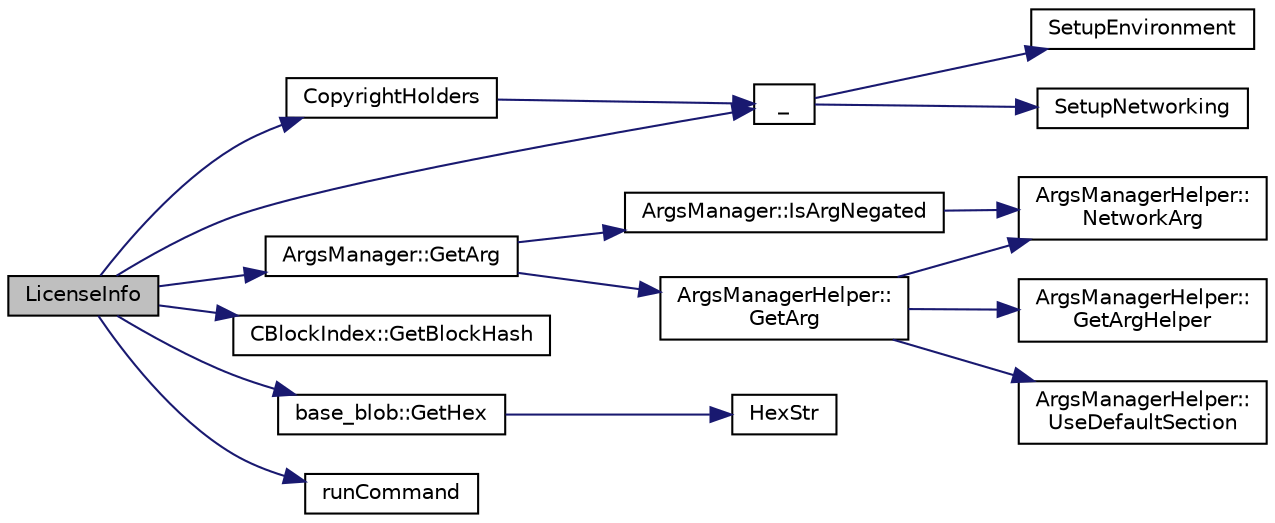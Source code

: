 digraph "LicenseInfo"
{
  edge [fontname="Helvetica",fontsize="10",labelfontname="Helvetica",labelfontsize="10"];
  node [fontname="Helvetica",fontsize="10",shape=record];
  rankdir="LR";
  Node1 [label="LicenseInfo",height=0.2,width=0.4,color="black", fillcolor="grey75", style="filled", fontcolor="black"];
  Node1 -> Node2 [color="midnightblue",fontsize="10",style="solid",fontname="Helvetica"];
  Node2 [label="CopyrightHolders",height=0.2,width=0.4,color="black", fillcolor="white", style="filled",URL="$system_8cpp.html#a37261527315b7039a9b6d9916d1a6003"];
  Node2 -> Node3 [color="midnightblue",fontsize="10",style="solid",fontname="Helvetica"];
  Node3 [label="_",height=0.2,width=0.4,color="black", fillcolor="white", style="filled",URL="$system_8h.html#aad133bb6103b53cebf03fd01e2f11ba1",tooltip="Translation function. "];
  Node3 -> Node4 [color="midnightblue",fontsize="10",style="solid",fontname="Helvetica"];
  Node4 [label="SetupEnvironment",height=0.2,width=0.4,color="black", fillcolor="white", style="filled",URL="$system_8h.html#a9ed616020f4ef9b1a261b222bbec78e2"];
  Node3 -> Node5 [color="midnightblue",fontsize="10",style="solid",fontname="Helvetica"];
  Node5 [label="SetupNetworking",height=0.2,width=0.4,color="black", fillcolor="white", style="filled",URL="$system_8h.html#a66791919e137c59061e988d2d87ee9a1"];
  Node1 -> Node3 [color="midnightblue",fontsize="10",style="solid",fontname="Helvetica"];
  Node1 -> Node6 [color="midnightblue",fontsize="10",style="solid",fontname="Helvetica"];
  Node6 [label="ArgsManager::GetArg",height=0.2,width=0.4,color="black", fillcolor="white", style="filled",URL="$class_args_manager.html#a565c101a8d753ca2d71c7069a9d411c1",tooltip="Return string argument or default value. "];
  Node6 -> Node7 [color="midnightblue",fontsize="10",style="solid",fontname="Helvetica"];
  Node7 [label="ArgsManager::IsArgNegated",height=0.2,width=0.4,color="black", fillcolor="white", style="filled",URL="$class_args_manager.html#a279ccbf7bbe9de5dceb8c6bfd1736583",tooltip="Return true if the argument was originally passed as a negated option, i.e. "];
  Node7 -> Node8 [color="midnightblue",fontsize="10",style="solid",fontname="Helvetica"];
  Node8 [label="ArgsManagerHelper::\lNetworkArg",height=0.2,width=0.4,color="black", fillcolor="white", style="filled",URL="$class_args_manager_helper.html#a863ddbcfbd113cf88cf622a0a4e32c1d",tooltip="Convert regular argument into the network-specific setting. "];
  Node6 -> Node9 [color="midnightblue",fontsize="10",style="solid",fontname="Helvetica"];
  Node9 [label="ArgsManagerHelper::\lGetArg",height=0.2,width=0.4,color="black", fillcolor="white", style="filled",URL="$class_args_manager_helper.html#aa4f8f77dc468b29cffe50513c78a87cd"];
  Node9 -> Node10 [color="midnightblue",fontsize="10",style="solid",fontname="Helvetica"];
  Node10 [label="ArgsManagerHelper::\lGetArgHelper",height=0.2,width=0.4,color="black", fillcolor="white", style="filled",URL="$class_args_manager_helper.html#a1804a95992b4e10d04f0b92c53032b29",tooltip="Return true/false if an argument is set in a map, and also return the first (or last) of the possibly..."];
  Node9 -> Node8 [color="midnightblue",fontsize="10",style="solid",fontname="Helvetica"];
  Node9 -> Node11 [color="midnightblue",fontsize="10",style="solid",fontname="Helvetica"];
  Node11 [label="ArgsManagerHelper::\lUseDefaultSection",height=0.2,width=0.4,color="black", fillcolor="white", style="filled",URL="$class_args_manager_helper.html#a43f3488403e4f0433ade323e48008359",tooltip="Determine whether to use config settings in the default section, See also comments around ArgsManager..."];
  Node1 -> Node12 [color="midnightblue",fontsize="10",style="solid",fontname="Helvetica"];
  Node12 [label="CBlockIndex::GetBlockHash",height=0.2,width=0.4,color="black", fillcolor="white", style="filled",URL="$class_c_block_index.html#ab843ef9b8b0a0193ec3a5c24738e484f"];
  Node1 -> Node13 [color="midnightblue",fontsize="10",style="solid",fontname="Helvetica"];
  Node13 [label="base_blob::GetHex",height=0.2,width=0.4,color="black", fillcolor="white", style="filled",URL="$classbase__blob.html#a9541747b1f91f9469ac0aff90665bd32"];
  Node13 -> Node14 [color="midnightblue",fontsize="10",style="solid",fontname="Helvetica"];
  Node14 [label="HexStr",height=0.2,width=0.4,color="black", fillcolor="white", style="filled",URL="$strencodings_8h.html#af003e10d5d34c3271ca57ec79059a5ae"];
  Node1 -> Node15 [color="midnightblue",fontsize="10",style="solid",fontname="Helvetica"];
  Node15 [label="runCommand",height=0.2,width=0.4,color="black", fillcolor="white", style="filled",URL="$system_8cpp.html#aa803aa631ab8b4bd79fa9d7b2172bf9a"];
}
